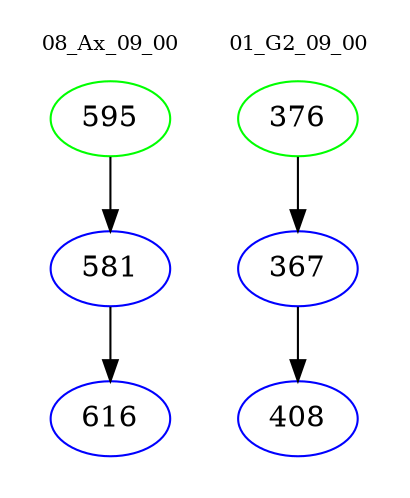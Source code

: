 digraph{
subgraph cluster_0 {
color = white
label = "08_Ax_09_00";
fontsize=10;
T0_595 [label="595", color="green"]
T0_595 -> T0_581 [color="black"]
T0_581 [label="581", color="blue"]
T0_581 -> T0_616 [color="black"]
T0_616 [label="616", color="blue"]
}
subgraph cluster_1 {
color = white
label = "01_G2_09_00";
fontsize=10;
T1_376 [label="376", color="green"]
T1_376 -> T1_367 [color="black"]
T1_367 [label="367", color="blue"]
T1_367 -> T1_408 [color="black"]
T1_408 [label="408", color="blue"]
}
}
